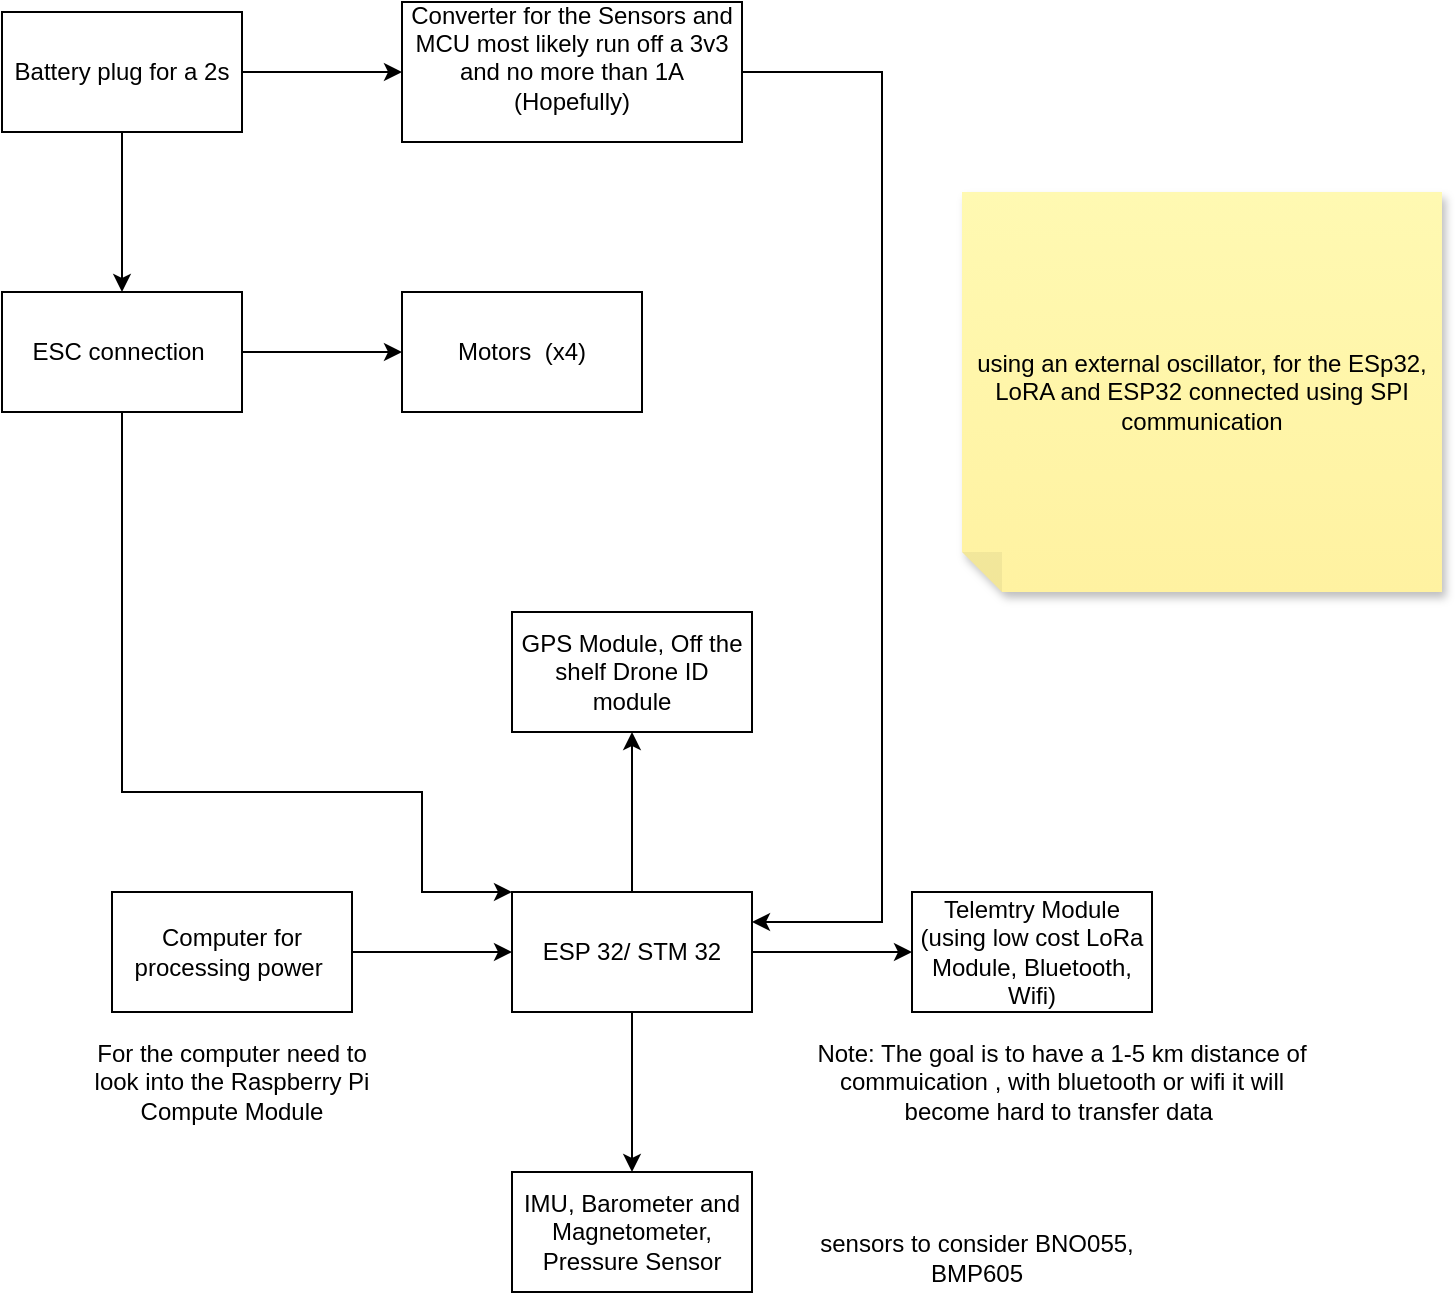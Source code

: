 <mxfile version="26.2.15" pages="2">
  <diagram name="System" id="WtGol9xJJCp609SvIeg4">
    <mxGraphModel grid="1" page="1" gridSize="10" guides="1" tooltips="1" connect="1" arrows="1" fold="1" pageScale="1" pageWidth="850" pageHeight="1100" math="0" shadow="0">
      <root>
        <mxCell id="0" />
        <mxCell id="1" parent="0" />
        <mxCell id="edF78RgJ9-TfR2sDlDma-3" value="" style="edgeStyle=orthogonalEdgeStyle;rounded=0;orthogonalLoop=1;jettySize=auto;html=1;" edge="1" parent="1" source="edF78RgJ9-TfR2sDlDma-1" target="edF78RgJ9-TfR2sDlDma-2">
          <mxGeometry relative="1" as="geometry" />
        </mxCell>
        <mxCell id="edF78RgJ9-TfR2sDlDma-5" value="" style="edgeStyle=orthogonalEdgeStyle;rounded=0;orthogonalLoop=1;jettySize=auto;html=1;" edge="1" parent="1" source="edF78RgJ9-TfR2sDlDma-1" target="edF78RgJ9-TfR2sDlDma-4">
          <mxGeometry relative="1" as="geometry" />
        </mxCell>
        <mxCell id="edF78RgJ9-TfR2sDlDma-8" value="" style="edgeStyle=orthogonalEdgeStyle;rounded=0;orthogonalLoop=1;jettySize=auto;html=1;" edge="1" parent="1" source="edF78RgJ9-TfR2sDlDma-1" target="edF78RgJ9-TfR2sDlDma-7">
          <mxGeometry relative="1" as="geometry" />
        </mxCell>
        <mxCell id="edF78RgJ9-TfR2sDlDma-1" value="ESP 32/ STM 32" style="rounded=0;whiteSpace=wrap;html=1;" vertex="1" parent="1">
          <mxGeometry x="325" y="490" width="120" height="60" as="geometry" />
        </mxCell>
        <mxCell id="edF78RgJ9-TfR2sDlDma-2" value="GPS Module, Off the shelf Drone ID module" style="whiteSpace=wrap;html=1;rounded=0;" vertex="1" parent="1">
          <mxGeometry x="325" y="350" width="120" height="60" as="geometry" />
        </mxCell>
        <mxCell id="edF78RgJ9-TfR2sDlDma-4" value="Telemtry Module (using low cost LoRa Module, Bluetooth, Wifi)" style="whiteSpace=wrap;html=1;rounded=0;" vertex="1" parent="1">
          <mxGeometry x="525" y="490" width="120" height="60" as="geometry" />
        </mxCell>
        <mxCell id="edF78RgJ9-TfR2sDlDma-6" value="Note: The goal is to have a 1-5 km distance of commuication , with bluetooth or wifi it will become hard to transfer data&amp;nbsp;" style="text;html=1;align=center;verticalAlign=middle;whiteSpace=wrap;rounded=0;" vertex="1" parent="1">
          <mxGeometry x="475" y="570" width="250" height="30" as="geometry" />
        </mxCell>
        <mxCell id="edF78RgJ9-TfR2sDlDma-7" value="IMU, Barometer and Magnetometer, Pressure Sensor" style="rounded=0;whiteSpace=wrap;html=1;" vertex="1" parent="1">
          <mxGeometry x="325" y="630" width="120" height="60" as="geometry" />
        </mxCell>
        <mxCell id="edF78RgJ9-TfR2sDlDma-23" value="" style="edgeStyle=orthogonalEdgeStyle;rounded=0;orthogonalLoop=1;jettySize=auto;html=1;" edge="1" parent="1" source="edF78RgJ9-TfR2sDlDma-9" target="edF78RgJ9-TfR2sDlDma-1">
          <mxGeometry relative="1" as="geometry" />
        </mxCell>
        <mxCell id="edF78RgJ9-TfR2sDlDma-9" value="Computer for processing power&amp;nbsp;" style="whiteSpace=wrap;html=1;rounded=0;" vertex="1" parent="1">
          <mxGeometry x="125" y="490" width="120" height="60" as="geometry" />
        </mxCell>
        <mxCell id="edF78RgJ9-TfR2sDlDma-12" value="For the computer need to look into the Raspberry Pi Compute Module" style="text;html=1;align=center;verticalAlign=middle;whiteSpace=wrap;rounded=0;" vertex="1" parent="1">
          <mxGeometry x="110" y="570" width="150" height="30" as="geometry" />
        </mxCell>
        <mxCell id="edF78RgJ9-TfR2sDlDma-15" value="" style="edgeStyle=orthogonalEdgeStyle;rounded=0;orthogonalLoop=1;jettySize=auto;html=1;" edge="1" parent="1" source="edF78RgJ9-TfR2sDlDma-13" target="edF78RgJ9-TfR2sDlDma-14">
          <mxGeometry relative="1" as="geometry" />
        </mxCell>
        <mxCell id="edF78RgJ9-TfR2sDlDma-19" value="" style="edgeStyle=orthogonalEdgeStyle;rounded=0;orthogonalLoop=1;jettySize=auto;html=1;" edge="1" parent="1" source="edF78RgJ9-TfR2sDlDma-13" target="edF78RgJ9-TfR2sDlDma-18">
          <mxGeometry relative="1" as="geometry" />
        </mxCell>
        <mxCell id="edF78RgJ9-TfR2sDlDma-13" value="Battery plug for a 2s" style="rounded=0;whiteSpace=wrap;html=1;" vertex="1" parent="1">
          <mxGeometry x="70" y="50" width="120" height="60" as="geometry" />
        </mxCell>
        <mxCell id="edF78RgJ9-TfR2sDlDma-25" style="edgeStyle=orthogonalEdgeStyle;rounded=0;orthogonalLoop=1;jettySize=auto;html=1;entryX=1;entryY=0.25;entryDx=0;entryDy=0;" edge="1" parent="1" source="edF78RgJ9-TfR2sDlDma-14" target="edF78RgJ9-TfR2sDlDma-1">
          <mxGeometry relative="1" as="geometry">
            <Array as="points">
              <mxPoint x="510" y="80" />
              <mxPoint x="510" y="505" />
            </Array>
          </mxGeometry>
        </mxCell>
        <mxCell id="edF78RgJ9-TfR2sDlDma-14" value="Converter for the Sensors and MCU most likely run off a 3v3 and no more than 1A (Hopefully)&lt;div&gt;&lt;br&gt;&lt;/div&gt;" style="rounded=0;whiteSpace=wrap;html=1;" vertex="1" parent="1">
          <mxGeometry x="270" y="45" width="170" height="70" as="geometry" />
        </mxCell>
        <mxCell id="edF78RgJ9-TfR2sDlDma-21" value="" style="edgeStyle=orthogonalEdgeStyle;rounded=0;orthogonalLoop=1;jettySize=auto;html=1;" edge="1" parent="1" source="edF78RgJ9-TfR2sDlDma-18" target="edF78RgJ9-TfR2sDlDma-20">
          <mxGeometry relative="1" as="geometry" />
        </mxCell>
        <mxCell id="edF78RgJ9-TfR2sDlDma-22" style="edgeStyle=orthogonalEdgeStyle;rounded=0;orthogonalLoop=1;jettySize=auto;html=1;exitX=0.5;exitY=1;exitDx=0;exitDy=0;entryX=0;entryY=0;entryDx=0;entryDy=0;" edge="1" parent="1" source="edF78RgJ9-TfR2sDlDma-18" target="edF78RgJ9-TfR2sDlDma-1">
          <mxGeometry relative="1" as="geometry">
            <Array as="points">
              <mxPoint x="130" y="440" />
              <mxPoint x="280" y="440" />
              <mxPoint x="280" y="490" />
            </Array>
          </mxGeometry>
        </mxCell>
        <mxCell id="edF78RgJ9-TfR2sDlDma-18" value="ESC connection&amp;nbsp;" style="rounded=0;whiteSpace=wrap;html=1;" vertex="1" parent="1">
          <mxGeometry x="70" y="190" width="120" height="60" as="geometry" />
        </mxCell>
        <mxCell id="edF78RgJ9-TfR2sDlDma-20" value="Motors&amp;nbsp; (x4)" style="whiteSpace=wrap;html=1;rounded=0;" vertex="1" parent="1">
          <mxGeometry x="270" y="190" width="120" height="60" as="geometry" />
        </mxCell>
        <mxCell id="edF78RgJ9-TfR2sDlDma-24" value="sensors to consider BNO055, BMP605" style="text;html=1;align=center;verticalAlign=middle;whiteSpace=wrap;rounded=0;" vertex="1" parent="1">
          <mxGeometry x="475" y="645" width="165" height="55" as="geometry" />
        </mxCell>
        <mxCell id="w-1xJ6RiuilZZbs6Q68m-1" value="using an external oscillator, for the ESp32, LoRA and ESP32 connected using SPI communication" style="shape=note;whiteSpace=wrap;html=1;backgroundOutline=1;fontColor=#000000;darkOpacity=0.05;fillColor=#FFF9B2;strokeColor=none;fillStyle=solid;direction=west;gradientDirection=north;gradientColor=#FFF2A1;shadow=1;size=20;pointerEvents=1;" vertex="1" parent="1">
          <mxGeometry x="550" y="140" width="240" height="200" as="geometry" />
        </mxCell>
      </root>
    </mxGraphModel>
  </diagram>
  <diagram id="SaMaYIJLaZZ0TE41CvvP" name="ESP32">
    <mxGraphModel grid="1" page="1" gridSize="10" guides="1" tooltips="1" connect="1" arrows="1" fold="1" pageScale="1" pageWidth="850" pageHeight="1100" math="0" shadow="0">
      <root>
        <mxCell id="0" />
        <mxCell id="1" parent="0" />
        <mxCell id="QYkISc-FFSIoF_rnq6ps-4" value="in" style="shape=note;whiteSpace=wrap;html=1;backgroundOutline=1;fontColor=#000000;darkOpacity=0.05;fillColor=#FFF9B2;strokeColor=none;fillStyle=solid;direction=west;gradientDirection=north;gradientColor=#FFF2A1;shadow=1;size=20;pointerEvents=1;" vertex="1" parent="1">
          <mxGeometry x="740" y="80" width="140" height="160" as="geometry" />
        </mxCell>
      </root>
    </mxGraphModel>
  </diagram>
</mxfile>
